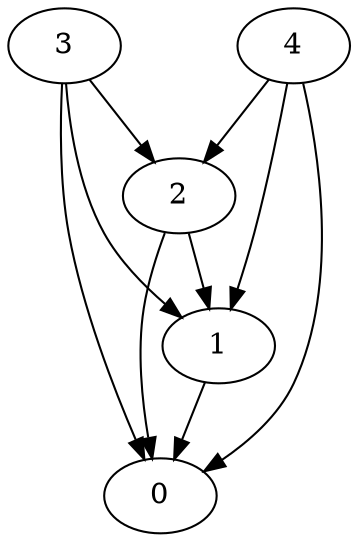 /* Created by igraph 0.6.5 */
digraph {
  0;
  1;
  2;
  3;
  4;

  1 -> 0;
  2 -> 0;
  2 -> 1;
  3 -> 0;
  3 -> 1;
  3 -> 2;
  4 -> 0;
  4 -> 2;
  4 -> 1;
}
